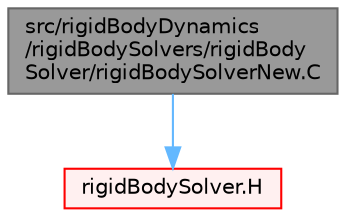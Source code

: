 digraph "src/rigidBodyDynamics/rigidBodySolvers/rigidBodySolver/rigidBodySolverNew.C"
{
 // LATEX_PDF_SIZE
  bgcolor="transparent";
  edge [fontname=Helvetica,fontsize=10,labelfontname=Helvetica,labelfontsize=10];
  node [fontname=Helvetica,fontsize=10,shape=box,height=0.2,width=0.4];
  Node1 [id="Node000001",label="src/rigidBodyDynamics\l/rigidBodySolvers/rigidBody\lSolver/rigidBodySolverNew.C",height=0.2,width=0.4,color="gray40", fillcolor="grey60", style="filled", fontcolor="black",tooltip=" "];
  Node1 -> Node2 [id="edge1_Node000001_Node000002",color="steelblue1",style="solid",tooltip=" "];
  Node2 [id="Node000002",label="rigidBodySolver.H",height=0.2,width=0.4,color="red", fillcolor="#FFF0F0", style="filled",URL="$rigidBodySolver_8H.html",tooltip=" "];
}

